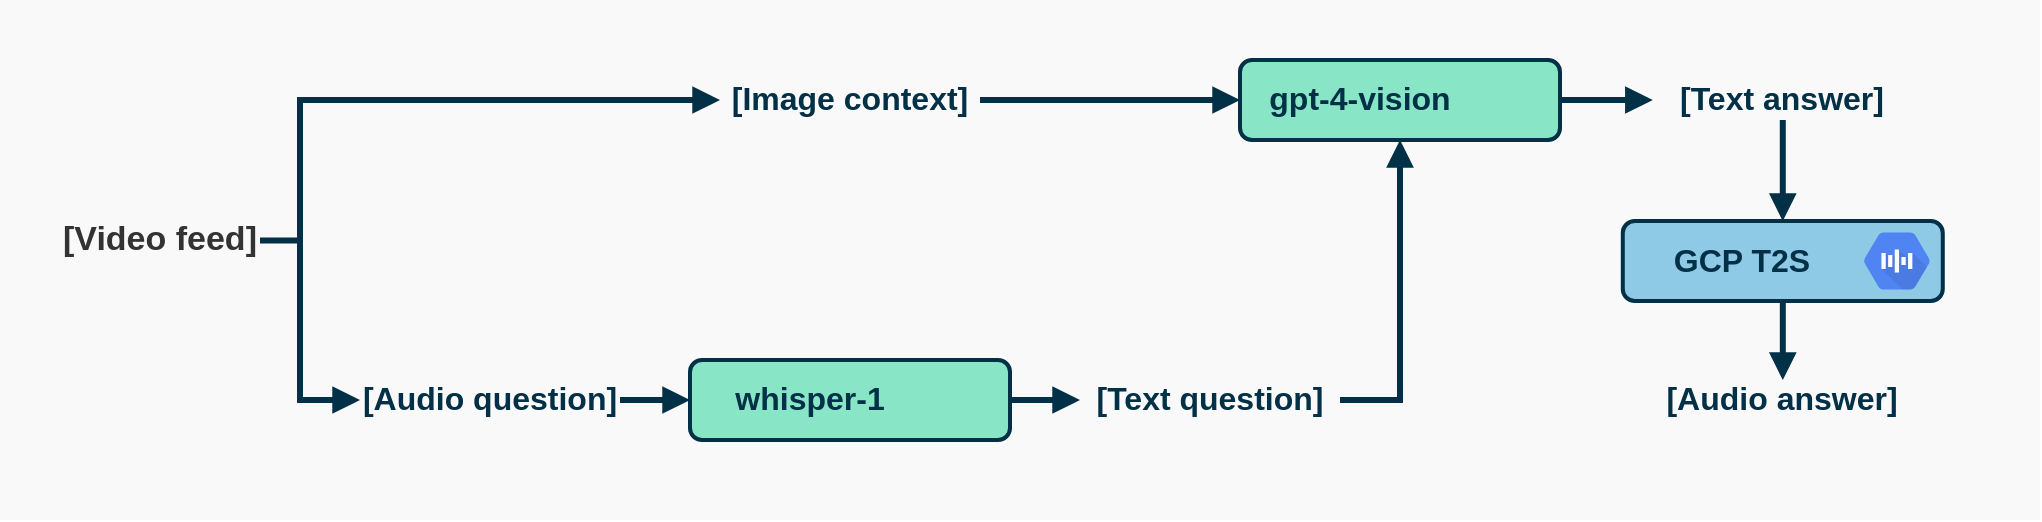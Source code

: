 <mxfile version="14.5.1" type="device"><diagram id="xWXgAqzebG6eXxp3hDGR" name="Página-1"><mxGraphModel dx="1296" dy="674" grid="1" gridSize="10" guides="1" tooltips="1" connect="1" arrows="1" fold="1" page="1" pageScale="1" pageWidth="1169" pageHeight="827" math="0" shadow="0"><root><mxCell id="0"/><mxCell id="1" parent="0"/><mxCell id="Uf-pX01bWCNW3LE__og_-36" value="" style="rounded=0;whiteSpace=wrap;html=1;labelBackgroundColor=none;strokeWidth=2;fontFamily=Garamond;fontSize=17;fontColor=#023047;strokeColor=none;fillColor=#F9F9F9;" vertex="1" parent="1"><mxGeometry x="80" y="240" width="1020" height="260" as="geometry"/></mxCell><mxCell id="Uf-pX01bWCNW3LE__og_-10" value="" style="group" vertex="1" connectable="0" parent="1"><mxGeometry x="425" y="420" width="160" height="40" as="geometry"/></mxCell><mxCell id="Uf-pX01bWCNW3LE__og_-1" value="" style="rounded=1;whiteSpace=wrap;html=1;strokeWidth=2;strokeColor=#023047;fillColor=#88E6C7;" vertex="1" parent="Uf-pX01bWCNW3LE__og_-10"><mxGeometry width="160" height="40" as="geometry"/></mxCell><mxCell id="Uf-pX01bWCNW3LE__og_-3" value="" style="shape=image;verticalLabelPosition=bottom;labelBackgroundColor=#ffffff;verticalAlign=top;aspect=fixed;imageAspect=0;image=https://static-00.iconduck.com/assets.00/openai-icon-2021x2048-4rpe5x7n.png;" vertex="1" parent="Uf-pX01bWCNW3LE__og_-10"><mxGeometry x="120" y="3.28" width="33" height="33.45" as="geometry"/></mxCell><mxCell id="Uf-pX01bWCNW3LE__og_-7" value="&lt;font face=&quot;Helvetica&quot; style=&quot;font-size: 16px&quot;&gt;whisper-1&lt;/font&gt;" style="text;html=1;strokeColor=none;fillColor=none;align=center;verticalAlign=middle;whiteSpace=wrap;rounded=0;fontColor=#023047;fontStyle=1;fontSize=17;fontFamily=Garamond;" vertex="1" parent="Uf-pX01bWCNW3LE__og_-10"><mxGeometry x="10" y="10" width="100" height="20" as="geometry"/></mxCell><mxCell id="Uf-pX01bWCNW3LE__og_-11" value="" style="group" vertex="1" connectable="0" parent="1"><mxGeometry x="891.39" y="330" width="167.21" height="60.5" as="geometry"/></mxCell><mxCell id="Uf-pX01bWCNW3LE__og_-6" value="" style="rounded=1;whiteSpace=wrap;html=1;strokeWidth=2;fillColor=#8ECAE6;strokeColor=#023047;" vertex="1" parent="Uf-pX01bWCNW3LE__og_-11"><mxGeometry y="20.5" width="160" height="40" as="geometry"/></mxCell><mxCell id="Uf-pX01bWCNW3LE__og_-5" value="" style="dashed=0;connectable=0;html=1;fillColor=#5184F3;strokeColor=none;shape=mxgraph.gcp2.hexIcon;prIcon=cloud_speech_api;part=1;labelPosition=right;verticalLabelPosition=middle;align=left;verticalAlign=middle;spacingLeft=5;fontColor=#999999;fontSize=12;" vertex="1" parent="Uf-pX01bWCNW3LE__og_-11"><mxGeometry x="112" y="19.5" width="50.21" height="42" as="geometry"><mxPoint x="5" y="-19.5" as="offset"/></mxGeometry></mxCell><mxCell id="Uf-pX01bWCNW3LE__og_-8" value="&lt;font face=&quot;Helvetica&quot; style=&quot;font-size: 16px&quot;&gt;GCP T2S&lt;/font&gt;" style="text;html=1;strokeColor=none;fillColor=none;align=center;verticalAlign=middle;whiteSpace=wrap;rounded=0;fontColor=#023047;fontStyle=1;fontSize=17;fontFamily=Garamond;" vertex="1" parent="Uf-pX01bWCNW3LE__og_-11"><mxGeometry x="10" y="30.5" width="100" height="20" as="geometry"/></mxCell><mxCell id="Uf-pX01bWCNW3LE__og_-12" value="" style="group" vertex="1" connectable="0" parent="1"><mxGeometry x="700" y="270" width="160" height="40" as="geometry"/></mxCell><mxCell id="Uf-pX01bWCNW3LE__og_-13" value="" style="rounded=1;whiteSpace=wrap;html=1;strokeWidth=2;strokeColor=#023047;fillColor=#88E6C7;" vertex="1" parent="Uf-pX01bWCNW3LE__og_-12"><mxGeometry width="160" height="40" as="geometry"/></mxCell><mxCell id="Uf-pX01bWCNW3LE__og_-14" value="" style="shape=image;verticalLabelPosition=bottom;labelBackgroundColor=#ffffff;verticalAlign=top;aspect=fixed;imageAspect=0;image=https://static-00.iconduck.com/assets.00/openai-icon-2021x2048-4rpe5x7n.png;" vertex="1" parent="Uf-pX01bWCNW3LE__og_-12"><mxGeometry x="120" y="3.28" width="33" height="33.45" as="geometry"/></mxCell><mxCell id="Uf-pX01bWCNW3LE__og_-15" value="&lt;font face=&quot;Helvetica&quot; style=&quot;font-size: 16px&quot;&gt;gpt-4-vision&lt;/font&gt;" style="text;html=1;strokeColor=none;fillColor=none;align=center;verticalAlign=middle;whiteSpace=wrap;rounded=0;fontColor=#023047;fontStyle=1;fontSize=17;fontFamily=Garamond;" vertex="1" parent="Uf-pX01bWCNW3LE__og_-12"><mxGeometry x="10" y="10" width="100" height="20" as="geometry"/></mxCell><mxCell id="Uf-pX01bWCNW3LE__og_-21" style="edgeStyle=orthogonalEdgeStyle;rounded=0;orthogonalLoop=1;jettySize=auto;html=1;endArrow=block;endFill=1;strokeColor=#023047;strokeWidth=3;fontFamily=Garamond;fontSize=17;fontColor=#023047;" edge="1" parent="1" target="Uf-pX01bWCNW3LE__og_-20"><mxGeometry relative="1" as="geometry"><mxPoint x="230" y="290" as="sourcePoint"/><Array as="points"><mxPoint x="230" y="440"/></Array></mxGeometry></mxCell><mxCell id="Uf-pX01bWCNW3LE__og_-22" style="edgeStyle=orthogonalEdgeStyle;rounded=0;orthogonalLoop=1;jettySize=auto;html=1;endArrow=block;endFill=1;strokeColor=#023047;strokeWidth=3;fontFamily=Garamond;fontSize=17;fontColor=#023047;" edge="1" parent="1" source="Uf-pX01bWCNW3LE__og_-17" target="Uf-pX01bWCNW3LE__og_-19"><mxGeometry relative="1" as="geometry"><Array as="points"><mxPoint x="230" y="360"/><mxPoint x="230" y="290"/></Array></mxGeometry></mxCell><mxCell id="Uf-pX01bWCNW3LE__og_-17" value="&lt;font face=&quot;Helvetica&quot; style=&quot;font-size: 17px;&quot;&gt;[Video feed]&lt;/font&gt;" style="text;html=1;align=center;verticalAlign=middle;whiteSpace=wrap;rounded=0;fontColor=#333333;fontStyle=1;fontSize=17;fontFamily=Garamond;labelBackgroundColor=none;horizontal=1;" vertex="1" parent="1"><mxGeometry x="110" y="350.25" width="100" height="20" as="geometry"/></mxCell><mxCell id="Uf-pX01bWCNW3LE__og_-26" style="edgeStyle=orthogonalEdgeStyle;rounded=0;orthogonalLoop=1;jettySize=auto;html=1;entryX=0;entryY=0.5;entryDx=0;entryDy=0;endArrow=block;endFill=1;strokeColor=#023047;strokeWidth=3;fontFamily=Garamond;fontSize=17;fontColor=#023047;" edge="1" parent="1" source="Uf-pX01bWCNW3LE__og_-19" target="Uf-pX01bWCNW3LE__og_-13"><mxGeometry relative="1" as="geometry"/></mxCell><mxCell id="Uf-pX01bWCNW3LE__og_-19" value="&lt;font face=&quot;Helvetica&quot; style=&quot;font-size: 16px&quot;&gt;[Image context]&lt;/font&gt;" style="text;html=1;strokeColor=none;fillColor=none;align=center;verticalAlign=middle;whiteSpace=wrap;rounded=0;fontColor=#023047;fontStyle=1;fontSize=17;fontFamily=Garamond;" vertex="1" parent="1"><mxGeometry x="440" y="280" width="130" height="20" as="geometry"/></mxCell><mxCell id="Uf-pX01bWCNW3LE__og_-23" style="edgeStyle=orthogonalEdgeStyle;rounded=0;orthogonalLoop=1;jettySize=auto;html=1;entryX=0;entryY=0.5;entryDx=0;entryDy=0;endArrow=block;endFill=1;strokeColor=#023047;strokeWidth=3;fontFamily=Garamond;fontSize=17;fontColor=#023047;" edge="1" parent="1" source="Uf-pX01bWCNW3LE__og_-20" target="Uf-pX01bWCNW3LE__og_-1"><mxGeometry relative="1" as="geometry"/></mxCell><mxCell id="Uf-pX01bWCNW3LE__og_-20" value="&lt;font face=&quot;Helvetica&quot; style=&quot;font-size: 16px&quot;&gt;[Audio question]&lt;/font&gt;" style="text;html=1;strokeColor=none;fillColor=none;align=center;verticalAlign=middle;whiteSpace=wrap;rounded=0;fontColor=#023047;fontStyle=1;fontSize=17;fontFamily=Garamond;" vertex="1" parent="1"><mxGeometry x="260" y="430" width="130" height="20" as="geometry"/></mxCell><mxCell id="Uf-pX01bWCNW3LE__og_-27" style="edgeStyle=orthogonalEdgeStyle;rounded=0;orthogonalLoop=1;jettySize=auto;html=1;endArrow=block;endFill=1;strokeColor=#023047;strokeWidth=3;fontFamily=Garamond;fontSize=17;fontColor=#023047;" edge="1" parent="1" source="Uf-pX01bWCNW3LE__og_-24" target="Uf-pX01bWCNW3LE__og_-13"><mxGeometry relative="1" as="geometry"><mxPoint x="770" y="290" as="targetPoint"/><Array as="points"><mxPoint x="780" y="440"/></Array></mxGeometry></mxCell><mxCell id="Uf-pX01bWCNW3LE__og_-24" value="&lt;font face=&quot;Helvetica&quot; style=&quot;font-size: 16px&quot;&gt;[Text question]&lt;/font&gt;" style="text;html=1;strokeColor=none;fillColor=none;align=center;verticalAlign=middle;whiteSpace=wrap;rounded=0;fontColor=#023047;fontStyle=1;fontSize=17;fontFamily=Garamond;" vertex="1" parent="1"><mxGeometry x="620" y="430" width="130" height="20" as="geometry"/></mxCell><mxCell id="Uf-pX01bWCNW3LE__og_-25" style="edgeStyle=orthogonalEdgeStyle;rounded=0;orthogonalLoop=1;jettySize=auto;html=1;endArrow=block;endFill=1;strokeColor=#023047;strokeWidth=3;fontFamily=Garamond;fontSize=17;fontColor=#023047;" edge="1" parent="1" source="Uf-pX01bWCNW3LE__og_-1" target="Uf-pX01bWCNW3LE__og_-24"><mxGeometry relative="1" as="geometry"/></mxCell><mxCell id="Uf-pX01bWCNW3LE__og_-33" style="edgeStyle=orthogonalEdgeStyle;rounded=0;orthogonalLoop=1;jettySize=auto;html=1;endArrow=block;endFill=1;strokeColor=#023047;strokeWidth=3;fontFamily=Garamond;fontSize=17;fontColor=#023047;" edge="1" parent="1" source="Uf-pX01bWCNW3LE__og_-28" target="Uf-pX01bWCNW3LE__og_-6"><mxGeometry relative="1" as="geometry"/></mxCell><mxCell id="Uf-pX01bWCNW3LE__og_-28" value="&lt;font face=&quot;Helvetica&quot; style=&quot;font-size: 16px&quot;&gt;[Text answer]&lt;/font&gt;" style="text;html=1;strokeColor=none;fillColor=none;align=center;verticalAlign=middle;whiteSpace=wrap;rounded=0;fontColor=#023047;fontStyle=1;fontSize=17;fontFamily=Garamond;" vertex="1" parent="1"><mxGeometry x="906.39" y="280" width="130" height="20" as="geometry"/></mxCell><mxCell id="Uf-pX01bWCNW3LE__og_-30" style="edgeStyle=orthogonalEdgeStyle;rounded=0;orthogonalLoop=1;jettySize=auto;html=1;endArrow=block;endFill=1;strokeColor=#023047;strokeWidth=3;fontFamily=Garamond;fontSize=17;fontColor=#023047;" edge="1" parent="1" source="Uf-pX01bWCNW3LE__og_-13" target="Uf-pX01bWCNW3LE__og_-28"><mxGeometry relative="1" as="geometry"/></mxCell><mxCell id="Uf-pX01bWCNW3LE__og_-34" value="&lt;font face=&quot;Helvetica&quot; style=&quot;font-size: 16px&quot;&gt;[Audio answer]&lt;/font&gt;" style="text;html=1;strokeColor=none;fillColor=none;align=center;verticalAlign=middle;whiteSpace=wrap;rounded=0;fontColor=#023047;fontStyle=1;fontSize=17;fontFamily=Garamond;" vertex="1" parent="1"><mxGeometry x="906.39" y="430" width="130" height="20" as="geometry"/></mxCell><mxCell id="Uf-pX01bWCNW3LE__og_-35" style="edgeStyle=orthogonalEdgeStyle;rounded=0;orthogonalLoop=1;jettySize=auto;html=1;endArrow=block;endFill=1;strokeColor=#023047;strokeWidth=3;fontFamily=Garamond;fontSize=17;fontColor=#023047;" edge="1" parent="1" source="Uf-pX01bWCNW3LE__og_-6" target="Uf-pX01bWCNW3LE__og_-34"><mxGeometry relative="1" as="geometry"/></mxCell></root></mxGraphModel></diagram></mxfile>